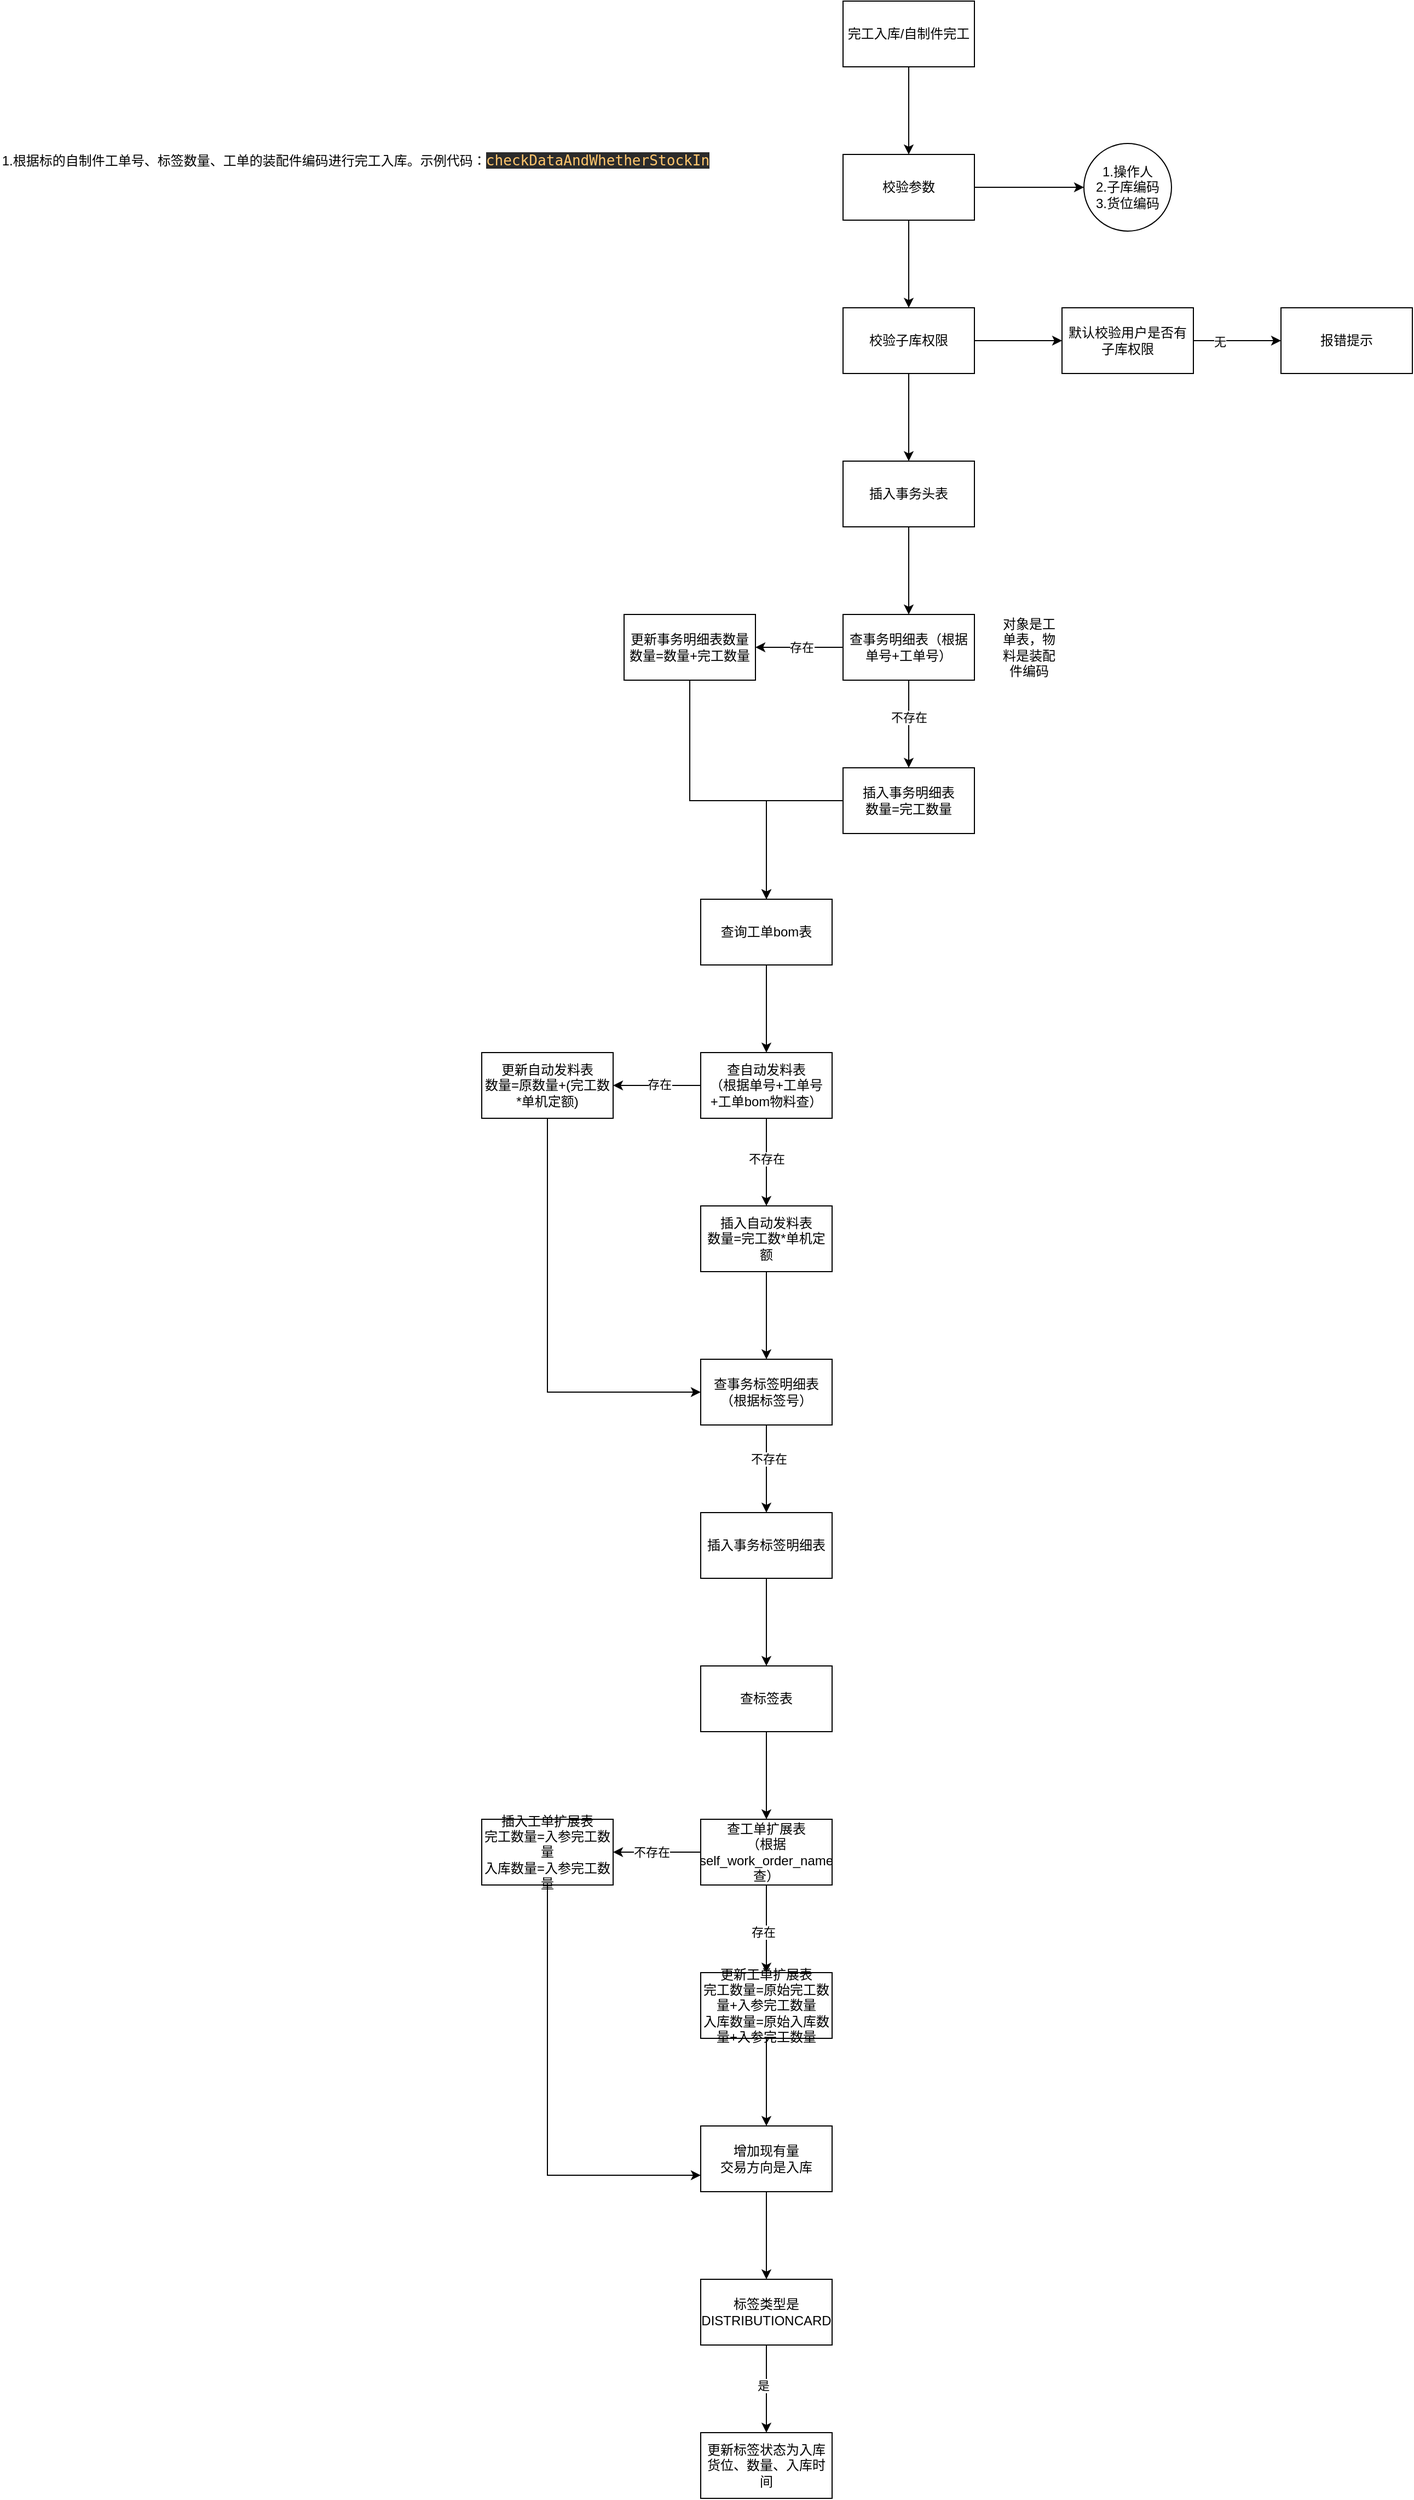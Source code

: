 <mxfile version="28.2.5">
  <diagram name="第 1 页" id="ekFxRfGs7a9HzsL-sonY">
    <mxGraphModel dx="2492" dy="751" grid="1" gridSize="10" guides="1" tooltips="1" connect="1" arrows="1" fold="1" page="1" pageScale="1" pageWidth="827" pageHeight="1169" math="0" shadow="0">
      <root>
        <mxCell id="0" />
        <mxCell id="1" parent="0" />
        <mxCell id="zKiYXHPEGxiJC7v2Jcg3-3" value="" style="edgeStyle=orthogonalEdgeStyle;rounded=0;orthogonalLoop=1;jettySize=auto;html=1;" edge="1" parent="1" source="zKiYXHPEGxiJC7v2Jcg3-1" target="zKiYXHPEGxiJC7v2Jcg3-2">
          <mxGeometry relative="1" as="geometry" />
        </mxCell>
        <mxCell id="zKiYXHPEGxiJC7v2Jcg3-1" value="完工入库/自制件完工" style="rounded=0;whiteSpace=wrap;html=1;" vertex="1" parent="1">
          <mxGeometry x="350" y="30" width="120" height="60" as="geometry" />
        </mxCell>
        <mxCell id="zKiYXHPEGxiJC7v2Jcg3-5" value="" style="edgeStyle=orthogonalEdgeStyle;rounded=0;orthogonalLoop=1;jettySize=auto;html=1;" edge="1" parent="1" source="zKiYXHPEGxiJC7v2Jcg3-2" target="zKiYXHPEGxiJC7v2Jcg3-4">
          <mxGeometry relative="1" as="geometry" />
        </mxCell>
        <mxCell id="zKiYXHPEGxiJC7v2Jcg3-7" value="" style="edgeStyle=orthogonalEdgeStyle;rounded=0;orthogonalLoop=1;jettySize=auto;html=1;" edge="1" parent="1" source="zKiYXHPEGxiJC7v2Jcg3-2" target="zKiYXHPEGxiJC7v2Jcg3-6">
          <mxGeometry relative="1" as="geometry" />
        </mxCell>
        <mxCell id="zKiYXHPEGxiJC7v2Jcg3-2" value="校验参数" style="whiteSpace=wrap;html=1;rounded=0;" vertex="1" parent="1">
          <mxGeometry x="350" y="170" width="120" height="60" as="geometry" />
        </mxCell>
        <mxCell id="zKiYXHPEGxiJC7v2Jcg3-4" value="1.操作人&lt;div&gt;2.子库编码&lt;/div&gt;&lt;div&gt;3.货位编码&lt;/div&gt;" style="ellipse;whiteSpace=wrap;html=1;rounded=0;" vertex="1" parent="1">
          <mxGeometry x="570" y="160" width="80" height="80" as="geometry" />
        </mxCell>
        <mxCell id="zKiYXHPEGxiJC7v2Jcg3-9" value="" style="edgeStyle=orthogonalEdgeStyle;rounded=0;orthogonalLoop=1;jettySize=auto;html=1;" edge="1" parent="1" source="zKiYXHPEGxiJC7v2Jcg3-6" target="zKiYXHPEGxiJC7v2Jcg3-8">
          <mxGeometry relative="1" as="geometry" />
        </mxCell>
        <mxCell id="zKiYXHPEGxiJC7v2Jcg3-14" value="" style="edgeStyle=orthogonalEdgeStyle;rounded=0;orthogonalLoop=1;jettySize=auto;html=1;" edge="1" parent="1" source="zKiYXHPEGxiJC7v2Jcg3-6" target="zKiYXHPEGxiJC7v2Jcg3-13">
          <mxGeometry relative="1" as="geometry" />
        </mxCell>
        <mxCell id="zKiYXHPEGxiJC7v2Jcg3-6" value="校验子库权限" style="whiteSpace=wrap;html=1;rounded=0;" vertex="1" parent="1">
          <mxGeometry x="350" y="310" width="120" height="60" as="geometry" />
        </mxCell>
        <mxCell id="zKiYXHPEGxiJC7v2Jcg3-11" value="" style="edgeStyle=orthogonalEdgeStyle;rounded=0;orthogonalLoop=1;jettySize=auto;html=1;" edge="1" parent="1" source="zKiYXHPEGxiJC7v2Jcg3-8" target="zKiYXHPEGxiJC7v2Jcg3-10">
          <mxGeometry relative="1" as="geometry" />
        </mxCell>
        <mxCell id="zKiYXHPEGxiJC7v2Jcg3-12" value="无" style="edgeLabel;html=1;align=center;verticalAlign=middle;resizable=0;points=[];" vertex="1" connectable="0" parent="zKiYXHPEGxiJC7v2Jcg3-11">
          <mxGeometry x="-0.4" y="-1" relative="1" as="geometry">
            <mxPoint as="offset" />
          </mxGeometry>
        </mxCell>
        <mxCell id="zKiYXHPEGxiJC7v2Jcg3-8" value="默认校验用户是否有子库权限" style="whiteSpace=wrap;html=1;rounded=0;" vertex="1" parent="1">
          <mxGeometry x="550" y="310" width="120" height="60" as="geometry" />
        </mxCell>
        <mxCell id="zKiYXHPEGxiJC7v2Jcg3-10" value="报错提示" style="whiteSpace=wrap;html=1;rounded=0;" vertex="1" parent="1">
          <mxGeometry x="750" y="310" width="120" height="60" as="geometry" />
        </mxCell>
        <mxCell id="zKiYXHPEGxiJC7v2Jcg3-16" value="" style="edgeStyle=orthogonalEdgeStyle;rounded=0;orthogonalLoop=1;jettySize=auto;html=1;" edge="1" parent="1" source="zKiYXHPEGxiJC7v2Jcg3-13" target="zKiYXHPEGxiJC7v2Jcg3-15">
          <mxGeometry relative="1" as="geometry" />
        </mxCell>
        <mxCell id="zKiYXHPEGxiJC7v2Jcg3-13" value="插入事务头表" style="whiteSpace=wrap;html=1;rounded=0;" vertex="1" parent="1">
          <mxGeometry x="350" y="450" width="120" height="60" as="geometry" />
        </mxCell>
        <mxCell id="zKiYXHPEGxiJC7v2Jcg3-20" value="" style="edgeStyle=orthogonalEdgeStyle;rounded=0;orthogonalLoop=1;jettySize=auto;html=1;" edge="1" parent="1" source="zKiYXHPEGxiJC7v2Jcg3-15" target="zKiYXHPEGxiJC7v2Jcg3-19">
          <mxGeometry relative="1" as="geometry" />
        </mxCell>
        <mxCell id="zKiYXHPEGxiJC7v2Jcg3-21" value="存在" style="edgeLabel;html=1;align=center;verticalAlign=middle;resizable=0;points=[];" vertex="1" connectable="0" parent="zKiYXHPEGxiJC7v2Jcg3-20">
          <mxGeometry x="0.225" relative="1" as="geometry">
            <mxPoint x="11" as="offset" />
          </mxGeometry>
        </mxCell>
        <mxCell id="zKiYXHPEGxiJC7v2Jcg3-23" value="" style="edgeStyle=orthogonalEdgeStyle;rounded=0;orthogonalLoop=1;jettySize=auto;html=1;" edge="1" parent="1" source="zKiYXHPEGxiJC7v2Jcg3-15" target="zKiYXHPEGxiJC7v2Jcg3-22">
          <mxGeometry relative="1" as="geometry" />
        </mxCell>
        <mxCell id="zKiYXHPEGxiJC7v2Jcg3-24" value="不存在" style="edgeLabel;html=1;align=center;verticalAlign=middle;resizable=0;points=[];" vertex="1" connectable="0" parent="zKiYXHPEGxiJC7v2Jcg3-23">
          <mxGeometry x="-0.15" relative="1" as="geometry">
            <mxPoint as="offset" />
          </mxGeometry>
        </mxCell>
        <mxCell id="zKiYXHPEGxiJC7v2Jcg3-15" value="查事务明细表（根据单号+工单号）" style="whiteSpace=wrap;html=1;rounded=0;" vertex="1" parent="1">
          <mxGeometry x="350" y="590" width="120" height="60" as="geometry" />
        </mxCell>
        <mxCell id="zKiYXHPEGxiJC7v2Jcg3-18" value="对象是工单表，物料是装配件编码" style="text;html=1;align=center;verticalAlign=middle;whiteSpace=wrap;rounded=0;" vertex="1" parent="1">
          <mxGeometry x="490" y="605" width="60" height="30" as="geometry" />
        </mxCell>
        <mxCell id="zKiYXHPEGxiJC7v2Jcg3-27" style="edgeStyle=orthogonalEdgeStyle;rounded=0;orthogonalLoop=1;jettySize=auto;html=1;entryX=0.5;entryY=0;entryDx=0;entryDy=0;" edge="1" parent="1" source="zKiYXHPEGxiJC7v2Jcg3-19" target="zKiYXHPEGxiJC7v2Jcg3-25">
          <mxGeometry relative="1" as="geometry">
            <Array as="points">
              <mxPoint x="210" y="760" />
              <mxPoint x="280" y="760" />
            </Array>
          </mxGeometry>
        </mxCell>
        <mxCell id="zKiYXHPEGxiJC7v2Jcg3-19" value="更新事务明细表数量&lt;div&gt;数量=数量+完工数量&lt;/div&gt;" style="whiteSpace=wrap;html=1;rounded=0;" vertex="1" parent="1">
          <mxGeometry x="150" y="590" width="120" height="60" as="geometry" />
        </mxCell>
        <mxCell id="zKiYXHPEGxiJC7v2Jcg3-26" value="" style="edgeStyle=orthogonalEdgeStyle;rounded=0;orthogonalLoop=1;jettySize=auto;html=1;" edge="1" parent="1" source="zKiYXHPEGxiJC7v2Jcg3-22" target="zKiYXHPEGxiJC7v2Jcg3-25">
          <mxGeometry relative="1" as="geometry" />
        </mxCell>
        <mxCell id="zKiYXHPEGxiJC7v2Jcg3-22" value="插入事务明细表&lt;div&gt;数量=完工数量&lt;/div&gt;" style="whiteSpace=wrap;html=1;rounded=0;" vertex="1" parent="1">
          <mxGeometry x="350" y="730" width="120" height="60" as="geometry" />
        </mxCell>
        <mxCell id="zKiYXHPEGxiJC7v2Jcg3-29" value="" style="edgeStyle=orthogonalEdgeStyle;rounded=0;orthogonalLoop=1;jettySize=auto;html=1;" edge="1" parent="1" source="zKiYXHPEGxiJC7v2Jcg3-25" target="zKiYXHPEGxiJC7v2Jcg3-28">
          <mxGeometry relative="1" as="geometry" />
        </mxCell>
        <mxCell id="zKiYXHPEGxiJC7v2Jcg3-25" value="查询工单bom表" style="whiteSpace=wrap;html=1;rounded=0;" vertex="1" parent="1">
          <mxGeometry x="220" y="850" width="120" height="60" as="geometry" />
        </mxCell>
        <mxCell id="zKiYXHPEGxiJC7v2Jcg3-31" value="" style="edgeStyle=orthogonalEdgeStyle;rounded=0;orthogonalLoop=1;jettySize=auto;html=1;" edge="1" parent="1" source="zKiYXHPEGxiJC7v2Jcg3-28" target="zKiYXHPEGxiJC7v2Jcg3-30">
          <mxGeometry relative="1" as="geometry" />
        </mxCell>
        <mxCell id="zKiYXHPEGxiJC7v2Jcg3-32" value="不存在" style="edgeLabel;html=1;align=center;verticalAlign=middle;resizable=0;points=[];" vertex="1" connectable="0" parent="zKiYXHPEGxiJC7v2Jcg3-31">
          <mxGeometry x="-0.075" relative="1" as="geometry">
            <mxPoint as="offset" />
          </mxGeometry>
        </mxCell>
        <mxCell id="zKiYXHPEGxiJC7v2Jcg3-34" value="" style="edgeStyle=orthogonalEdgeStyle;rounded=0;orthogonalLoop=1;jettySize=auto;html=1;" edge="1" parent="1" source="zKiYXHPEGxiJC7v2Jcg3-28" target="zKiYXHPEGxiJC7v2Jcg3-33">
          <mxGeometry relative="1" as="geometry" />
        </mxCell>
        <mxCell id="zKiYXHPEGxiJC7v2Jcg3-35" value="存在" style="edgeLabel;html=1;align=center;verticalAlign=middle;resizable=0;points=[];" vertex="1" connectable="0" parent="zKiYXHPEGxiJC7v2Jcg3-34">
          <mxGeometry x="-0.05" y="-1" relative="1" as="geometry">
            <mxPoint as="offset" />
          </mxGeometry>
        </mxCell>
        <mxCell id="zKiYXHPEGxiJC7v2Jcg3-28" value="查自动发料表&lt;div&gt;（根据单号+工单号+工单bom物料查）&lt;/div&gt;" style="whiteSpace=wrap;html=1;rounded=0;" vertex="1" parent="1">
          <mxGeometry x="220" y="990" width="120" height="60" as="geometry" />
        </mxCell>
        <mxCell id="zKiYXHPEGxiJC7v2Jcg3-37" value="" style="edgeStyle=orthogonalEdgeStyle;rounded=0;orthogonalLoop=1;jettySize=auto;html=1;" edge="1" parent="1" source="zKiYXHPEGxiJC7v2Jcg3-30" target="zKiYXHPEGxiJC7v2Jcg3-36">
          <mxGeometry relative="1" as="geometry" />
        </mxCell>
        <mxCell id="zKiYXHPEGxiJC7v2Jcg3-30" value="插入自动发料表&lt;div&gt;数量=完工数*单机定额&lt;/div&gt;" style="whiteSpace=wrap;html=1;rounded=0;" vertex="1" parent="1">
          <mxGeometry x="220" y="1130" width="120" height="60" as="geometry" />
        </mxCell>
        <mxCell id="zKiYXHPEGxiJC7v2Jcg3-38" style="edgeStyle=orthogonalEdgeStyle;rounded=0;orthogonalLoop=1;jettySize=auto;html=1;entryX=0;entryY=0.5;entryDx=0;entryDy=0;" edge="1" parent="1" source="zKiYXHPEGxiJC7v2Jcg3-33" target="zKiYXHPEGxiJC7v2Jcg3-36">
          <mxGeometry relative="1" as="geometry">
            <Array as="points">
              <mxPoint x="80" y="1300" />
            </Array>
          </mxGeometry>
        </mxCell>
        <mxCell id="zKiYXHPEGxiJC7v2Jcg3-33" value="更新自动发料表&lt;div&gt;数量=原数量+(完工数*单机定额)&lt;/div&gt;" style="whiteSpace=wrap;html=1;rounded=0;" vertex="1" parent="1">
          <mxGeometry x="20" y="990" width="120" height="60" as="geometry" />
        </mxCell>
        <mxCell id="zKiYXHPEGxiJC7v2Jcg3-40" value="" style="edgeStyle=orthogonalEdgeStyle;rounded=0;orthogonalLoop=1;jettySize=auto;html=1;" edge="1" parent="1" source="zKiYXHPEGxiJC7v2Jcg3-36" target="zKiYXHPEGxiJC7v2Jcg3-39">
          <mxGeometry relative="1" as="geometry" />
        </mxCell>
        <mxCell id="zKiYXHPEGxiJC7v2Jcg3-41" value="不存在" style="edgeLabel;html=1;align=center;verticalAlign=middle;resizable=0;points=[];" vertex="1" connectable="0" parent="zKiYXHPEGxiJC7v2Jcg3-40">
          <mxGeometry x="-0.225" y="2" relative="1" as="geometry">
            <mxPoint as="offset" />
          </mxGeometry>
        </mxCell>
        <mxCell id="zKiYXHPEGxiJC7v2Jcg3-36" value="查事务标签明细表&lt;div&gt;（根据标签号）&lt;/div&gt;" style="whiteSpace=wrap;html=1;rounded=0;" vertex="1" parent="1">
          <mxGeometry x="220" y="1270" width="120" height="60" as="geometry" />
        </mxCell>
        <mxCell id="zKiYXHPEGxiJC7v2Jcg3-43" value="" style="edgeStyle=orthogonalEdgeStyle;rounded=0;orthogonalLoop=1;jettySize=auto;html=1;" edge="1" parent="1" source="zKiYXHPEGxiJC7v2Jcg3-39" target="zKiYXHPEGxiJC7v2Jcg3-42">
          <mxGeometry relative="1" as="geometry" />
        </mxCell>
        <mxCell id="zKiYXHPEGxiJC7v2Jcg3-39" value="插入事务标签明细表" style="whiteSpace=wrap;html=1;rounded=0;" vertex="1" parent="1">
          <mxGeometry x="220" y="1410" width="120" height="60" as="geometry" />
        </mxCell>
        <mxCell id="zKiYXHPEGxiJC7v2Jcg3-46" value="" style="edgeStyle=orthogonalEdgeStyle;rounded=0;orthogonalLoop=1;jettySize=auto;html=1;" edge="1" parent="1" source="zKiYXHPEGxiJC7v2Jcg3-42" target="zKiYXHPEGxiJC7v2Jcg3-45">
          <mxGeometry relative="1" as="geometry" />
        </mxCell>
        <mxCell id="zKiYXHPEGxiJC7v2Jcg3-42" value="查标签表" style="whiteSpace=wrap;html=1;rounded=0;" vertex="1" parent="1">
          <mxGeometry x="220" y="1550" width="120" height="60" as="geometry" />
        </mxCell>
        <mxCell id="zKiYXHPEGxiJC7v2Jcg3-48" value="" style="edgeStyle=orthogonalEdgeStyle;rounded=0;orthogonalLoop=1;jettySize=auto;html=1;" edge="1" parent="1" source="zKiYXHPEGxiJC7v2Jcg3-45" target="zKiYXHPEGxiJC7v2Jcg3-47">
          <mxGeometry relative="1" as="geometry" />
        </mxCell>
        <mxCell id="zKiYXHPEGxiJC7v2Jcg3-49" value="存在" style="edgeLabel;html=1;align=center;verticalAlign=middle;resizable=0;points=[];" vertex="1" connectable="0" parent="zKiYXHPEGxiJC7v2Jcg3-48">
          <mxGeometry x="0.075" y="-3" relative="1" as="geometry">
            <mxPoint as="offset" />
          </mxGeometry>
        </mxCell>
        <mxCell id="zKiYXHPEGxiJC7v2Jcg3-51" value="" style="edgeStyle=orthogonalEdgeStyle;rounded=0;orthogonalLoop=1;jettySize=auto;html=1;" edge="1" parent="1" source="zKiYXHPEGxiJC7v2Jcg3-45" target="zKiYXHPEGxiJC7v2Jcg3-50">
          <mxGeometry relative="1" as="geometry" />
        </mxCell>
        <mxCell id="zKiYXHPEGxiJC7v2Jcg3-52" value="不存在" style="edgeLabel;html=1;align=center;verticalAlign=middle;resizable=0;points=[];" vertex="1" connectable="0" parent="zKiYXHPEGxiJC7v2Jcg3-51">
          <mxGeometry x="0.125" relative="1" as="geometry">
            <mxPoint as="offset" />
          </mxGeometry>
        </mxCell>
        <mxCell id="zKiYXHPEGxiJC7v2Jcg3-45" value="查工单扩展表&lt;div&gt;（根据self_work_order_name查）&lt;/div&gt;" style="whiteSpace=wrap;html=1;rounded=0;" vertex="1" parent="1">
          <mxGeometry x="220" y="1690" width="120" height="60" as="geometry" />
        </mxCell>
        <mxCell id="zKiYXHPEGxiJC7v2Jcg3-54" value="" style="edgeStyle=orthogonalEdgeStyle;rounded=0;orthogonalLoop=1;jettySize=auto;html=1;" edge="1" parent="1" source="zKiYXHPEGxiJC7v2Jcg3-47" target="zKiYXHPEGxiJC7v2Jcg3-53">
          <mxGeometry relative="1" as="geometry" />
        </mxCell>
        <mxCell id="zKiYXHPEGxiJC7v2Jcg3-47" value="更新工单扩展表&lt;div&gt;完工数量=原始完工数量+入参完工数量&lt;/div&gt;&lt;div&gt;入库数量=原始入库数量+入参完工数量&lt;/div&gt;" style="whiteSpace=wrap;html=1;rounded=0;" vertex="1" parent="1">
          <mxGeometry x="220" y="1830" width="120" height="60" as="geometry" />
        </mxCell>
        <mxCell id="zKiYXHPEGxiJC7v2Jcg3-55" style="edgeStyle=orthogonalEdgeStyle;rounded=0;orthogonalLoop=1;jettySize=auto;html=1;entryX=0;entryY=0.75;entryDx=0;entryDy=0;" edge="1" parent="1" source="zKiYXHPEGxiJC7v2Jcg3-50" target="zKiYXHPEGxiJC7v2Jcg3-53">
          <mxGeometry relative="1" as="geometry">
            <Array as="points">
              <mxPoint x="80" y="2015" />
            </Array>
          </mxGeometry>
        </mxCell>
        <mxCell id="zKiYXHPEGxiJC7v2Jcg3-50" value="插入工单扩展表&lt;div&gt;完工数量=入参完工数量&lt;/div&gt;&lt;div&gt;入库数量=入参完工数量&lt;/div&gt;" style="whiteSpace=wrap;html=1;rounded=0;" vertex="1" parent="1">
          <mxGeometry x="20" y="1690" width="120" height="60" as="geometry" />
        </mxCell>
        <mxCell id="zKiYXHPEGxiJC7v2Jcg3-57" value="" style="edgeStyle=orthogonalEdgeStyle;rounded=0;orthogonalLoop=1;jettySize=auto;html=1;" edge="1" parent="1" source="zKiYXHPEGxiJC7v2Jcg3-53" target="zKiYXHPEGxiJC7v2Jcg3-56">
          <mxGeometry relative="1" as="geometry" />
        </mxCell>
        <mxCell id="zKiYXHPEGxiJC7v2Jcg3-53" value="增加现有量&lt;div&gt;交易方向是入库&lt;/div&gt;" style="whiteSpace=wrap;html=1;rounded=0;" vertex="1" parent="1">
          <mxGeometry x="220" y="1970" width="120" height="60" as="geometry" />
        </mxCell>
        <mxCell id="zKiYXHPEGxiJC7v2Jcg3-59" value="" style="edgeStyle=orthogonalEdgeStyle;rounded=0;orthogonalLoop=1;jettySize=auto;html=1;" edge="1" parent="1" source="zKiYXHPEGxiJC7v2Jcg3-56" target="zKiYXHPEGxiJC7v2Jcg3-58">
          <mxGeometry relative="1" as="geometry" />
        </mxCell>
        <mxCell id="zKiYXHPEGxiJC7v2Jcg3-60" value="是" style="edgeLabel;html=1;align=center;verticalAlign=middle;resizable=0;points=[];" vertex="1" connectable="0" parent="zKiYXHPEGxiJC7v2Jcg3-59">
          <mxGeometry x="-0.075" y="-3" relative="1" as="geometry">
            <mxPoint as="offset" />
          </mxGeometry>
        </mxCell>
        <mxCell id="zKiYXHPEGxiJC7v2Jcg3-56" value="标签类型是DISTRIBUTIONCARD" style="whiteSpace=wrap;html=1;rounded=0;" vertex="1" parent="1">
          <mxGeometry x="220" y="2110" width="120" height="60" as="geometry" />
        </mxCell>
        <mxCell id="zKiYXHPEGxiJC7v2Jcg3-58" value="更新标签状态为入库&lt;div&gt;货位、数量、入库时间&lt;/div&gt;" style="whiteSpace=wrap;html=1;rounded=0;" vertex="1" parent="1">
          <mxGeometry x="220" y="2250" width="120" height="60" as="geometry" />
        </mxCell>
        <mxCell id="zKiYXHPEGxiJC7v2Jcg3-61" value="1.根据标的自制件工单号、标签数量、工单的装配件编码进行完工入库。示例代码：&lt;span style=&quot;color: rgb(255, 198, 109); font-family: &amp;quot;JetBrains Mono&amp;quot;, monospace; font-size: 9.8pt; background-color: rgb(43, 43, 43);&quot;&gt;checkDataAndWhetherStockIn&lt;/span&gt;" style="text;html=1;align=center;verticalAlign=middle;whiteSpace=wrap;rounded=0;" vertex="1" parent="1">
          <mxGeometry x="-420" y="160" width="650" height="30" as="geometry" />
        </mxCell>
      </root>
    </mxGraphModel>
  </diagram>
</mxfile>
